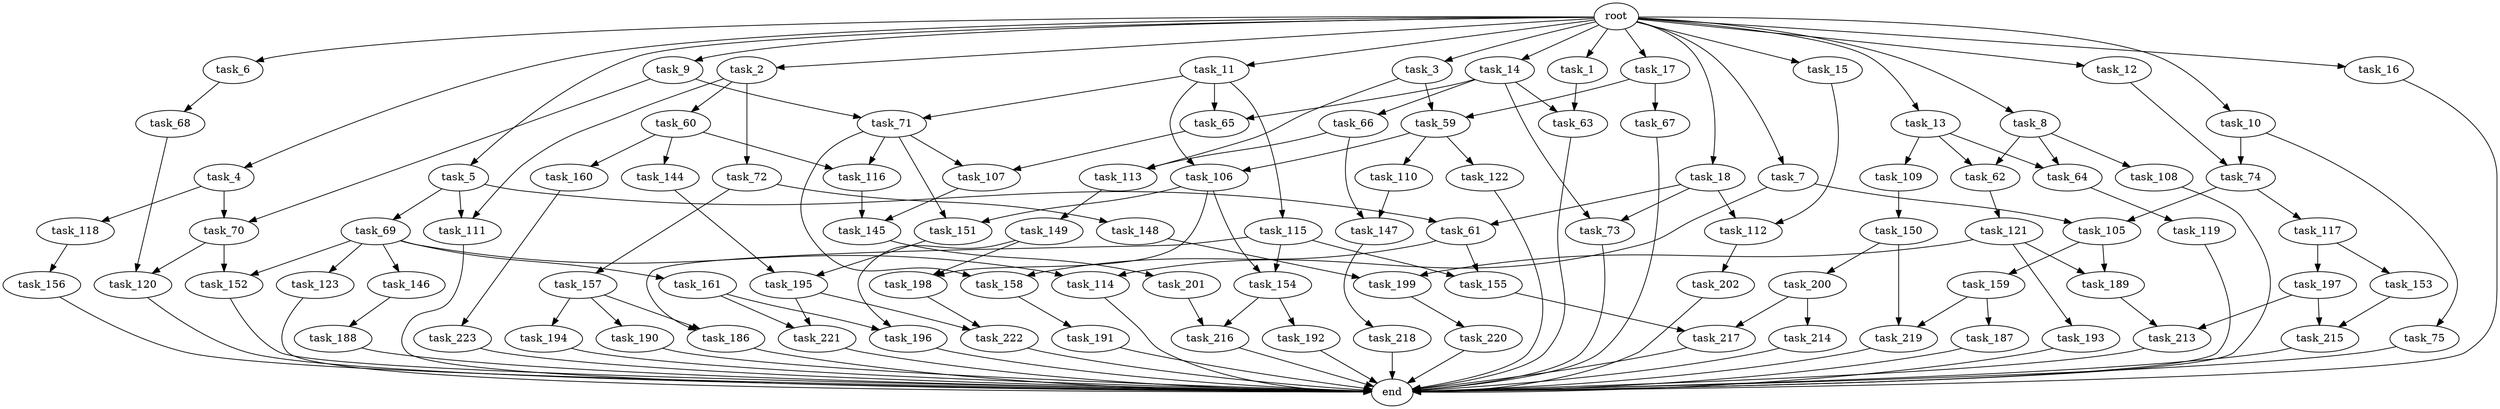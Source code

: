 digraph G {
  root [size="0.000000"];
  task_1 [size="102.400000"];
  task_2 [size="102.400000"];
  task_3 [size="102.400000"];
  task_4 [size="102.400000"];
  task_5 [size="102.400000"];
  task_6 [size="102.400000"];
  task_7 [size="102.400000"];
  task_8 [size="102.400000"];
  task_9 [size="102.400000"];
  task_10 [size="102.400000"];
  task_11 [size="102.400000"];
  task_12 [size="102.400000"];
  task_13 [size="102.400000"];
  task_14 [size="102.400000"];
  task_15 [size="102.400000"];
  task_16 [size="102.400000"];
  task_17 [size="102.400000"];
  task_18 [size="102.400000"];
  task_59 [size="38654705664.000000"];
  task_60 [size="13743895347.200001"];
  task_61 [size="49821620633.600006"];
  task_62 [size="35218731827.200005"];
  task_63 [size="35218731827.200005"];
  task_64 [size="35218731827.200005"];
  task_65 [size="76450417868.800003"];
  task_66 [size="21474836480.000000"];
  task_67 [size="7730941132.800000"];
  task_68 [size="85899345920.000000"];
  task_69 [size="7730941132.800000"];
  task_70 [size="62706522521.600006"];
  task_71 [size="109951162777.600006"];
  task_72 [size="13743895347.200001"];
  task_73 [size="63565515980.800003"];
  task_74 [size="49821620633.600006"];
  task_75 [size="42090679500.800003"];
  task_105 [size="27487790694.400002"];
  task_106 [size="140874927308.800018"];
  task_107 [size="76450417868.800003"];
  task_108 [size="21474836480.000000"];
  task_109 [size="13743895347.200001"];
  task_110 [size="85899345920.000000"];
  task_111 [size="21474836480.000000"];
  task_112 [size="49821620633.600006"];
  task_113 [size="52398601011.200005"];
  task_114 [size="55834574848.000000"];
  task_115 [size="54975581388.800003"];
  task_116 [size="109951162777.600006"];
  task_117 [size="13743895347.200001"];
  task_118 [size="7730941132.800000"];
  task_119 [size="85899345920.000000"];
  task_120 [size="89335319756.800003"];
  task_121 [size="42090679500.800003"];
  task_122 [size="85899345920.000000"];
  task_123 [size="42090679500.800003"];
  task_144 [size="54975581388.800003"];
  task_145 [size="111669149696.000000"];
  task_146 [size="42090679500.800003"];
  task_147 [size="52398601011.200005"];
  task_148 [size="7730941132.800000"];
  task_149 [size="13743895347.200001"];
  task_150 [size="7730941132.800000"];
  task_151 [size="109951162777.600006"];
  task_152 [size="45526653337.600006"];
  task_153 [size="69578470195.199997"];
  task_154 [size="62706522521.600006"];
  task_155 [size="49821620633.600006"];
  task_156 [size="30923764531.200001"];
  task_157 [size="7730941132.800000"];
  task_158 [size="97066260889.600006"];
  task_159 [size="3435973836.800000"];
  task_160 [size="54975581388.800003"];
  task_161 [size="42090679500.800003"];
  task_186 [size="29205777612.800003"];
  task_187 [size="54975581388.800003"];
  task_188 [size="69578470195.199997"];
  task_189 [size="24910810316.800003"];
  task_190 [size="21474836480.000000"];
  task_191 [size="30923764531.200001"];
  task_192 [size="30923764531.200001"];
  task_193 [size="21474836480.000000"];
  task_194 [size="21474836480.000000"];
  task_195 [size="15461882265.600000"];
  task_196 [size="109951162777.600006"];
  task_197 [size="69578470195.199997"];
  task_198 [size="109951162777.600006"];
  task_199 [size="35218731827.200005"];
  task_200 [size="21474836480.000000"];
  task_201 [size="13743895347.200001"];
  task_202 [size="7730941132.800000"];
  task_213 [size="6871947673.600000"];
  task_214 [size="42090679500.800003"];
  task_215 [size="89335319756.800003"];
  task_216 [size="44667659878.400002"];
  task_217 [size="127990025420.800003"];
  task_218 [size="7730941132.800000"];
  task_219 [size="76450417868.800003"];
  task_220 [size="13743895347.200001"];
  task_221 [size="76450417868.800003"];
  task_222 [size="24910810316.800003"];
  task_223 [size="3435973836.800000"];
  end [size="0.000000"];

  root -> task_1 [size="1.000000"];
  root -> task_2 [size="1.000000"];
  root -> task_3 [size="1.000000"];
  root -> task_4 [size="1.000000"];
  root -> task_5 [size="1.000000"];
  root -> task_6 [size="1.000000"];
  root -> task_7 [size="1.000000"];
  root -> task_8 [size="1.000000"];
  root -> task_9 [size="1.000000"];
  root -> task_10 [size="1.000000"];
  root -> task_11 [size="1.000000"];
  root -> task_12 [size="1.000000"];
  root -> task_13 [size="1.000000"];
  root -> task_14 [size="1.000000"];
  root -> task_15 [size="1.000000"];
  root -> task_16 [size="1.000000"];
  root -> task_17 [size="1.000000"];
  root -> task_18 [size="1.000000"];
  task_1 -> task_63 [size="134217728.000000"];
  task_2 -> task_60 [size="134217728.000000"];
  task_2 -> task_72 [size="134217728.000000"];
  task_2 -> task_111 [size="134217728.000000"];
  task_3 -> task_59 [size="301989888.000000"];
  task_3 -> task_113 [size="301989888.000000"];
  task_4 -> task_70 [size="75497472.000000"];
  task_4 -> task_118 [size="75497472.000000"];
  task_5 -> task_61 [size="75497472.000000"];
  task_5 -> task_69 [size="75497472.000000"];
  task_5 -> task_111 [size="75497472.000000"];
  task_6 -> task_68 [size="838860800.000000"];
  task_7 -> task_105 [size="134217728.000000"];
  task_7 -> task_114 [size="134217728.000000"];
  task_8 -> task_62 [size="209715200.000000"];
  task_8 -> task_64 [size="209715200.000000"];
  task_8 -> task_108 [size="209715200.000000"];
  task_9 -> task_70 [size="536870912.000000"];
  task_9 -> task_71 [size="536870912.000000"];
  task_10 -> task_74 [size="411041792.000000"];
  task_10 -> task_75 [size="411041792.000000"];
  task_11 -> task_65 [size="536870912.000000"];
  task_11 -> task_71 [size="536870912.000000"];
  task_11 -> task_106 [size="536870912.000000"];
  task_11 -> task_115 [size="536870912.000000"];
  task_12 -> task_74 [size="75497472.000000"];
  task_13 -> task_62 [size="134217728.000000"];
  task_13 -> task_64 [size="134217728.000000"];
  task_13 -> task_109 [size="134217728.000000"];
  task_14 -> task_63 [size="209715200.000000"];
  task_14 -> task_65 [size="209715200.000000"];
  task_14 -> task_66 [size="209715200.000000"];
  task_14 -> task_73 [size="209715200.000000"];
  task_15 -> task_112 [size="75497472.000000"];
  task_16 -> end [size="1.000000"];
  task_17 -> task_59 [size="75497472.000000"];
  task_17 -> task_67 [size="75497472.000000"];
  task_18 -> task_61 [size="411041792.000000"];
  task_18 -> task_73 [size="411041792.000000"];
  task_18 -> task_112 [size="411041792.000000"];
  task_59 -> task_106 [size="838860800.000000"];
  task_59 -> task_110 [size="838860800.000000"];
  task_59 -> task_122 [size="838860800.000000"];
  task_60 -> task_116 [size="536870912.000000"];
  task_60 -> task_144 [size="536870912.000000"];
  task_60 -> task_160 [size="536870912.000000"];
  task_61 -> task_155 [size="411041792.000000"];
  task_61 -> task_158 [size="411041792.000000"];
  task_62 -> task_121 [size="411041792.000000"];
  task_63 -> end [size="1.000000"];
  task_64 -> task_119 [size="838860800.000000"];
  task_65 -> task_107 [size="209715200.000000"];
  task_66 -> task_113 [size="209715200.000000"];
  task_66 -> task_147 [size="209715200.000000"];
  task_67 -> end [size="1.000000"];
  task_68 -> task_120 [size="838860800.000000"];
  task_69 -> task_114 [size="411041792.000000"];
  task_69 -> task_123 [size="411041792.000000"];
  task_69 -> task_146 [size="411041792.000000"];
  task_69 -> task_152 [size="411041792.000000"];
  task_69 -> task_161 [size="411041792.000000"];
  task_70 -> task_120 [size="33554432.000000"];
  task_70 -> task_152 [size="33554432.000000"];
  task_71 -> task_107 [size="536870912.000000"];
  task_71 -> task_116 [size="536870912.000000"];
  task_71 -> task_151 [size="536870912.000000"];
  task_71 -> task_158 [size="536870912.000000"];
  task_72 -> task_148 [size="75497472.000000"];
  task_72 -> task_157 [size="75497472.000000"];
  task_73 -> end [size="1.000000"];
  task_74 -> task_105 [size="134217728.000000"];
  task_74 -> task_117 [size="134217728.000000"];
  task_75 -> end [size="1.000000"];
  task_105 -> task_159 [size="33554432.000000"];
  task_105 -> task_189 [size="33554432.000000"];
  task_106 -> task_151 [size="536870912.000000"];
  task_106 -> task_154 [size="536870912.000000"];
  task_106 -> task_198 [size="536870912.000000"];
  task_107 -> task_145 [size="411041792.000000"];
  task_108 -> end [size="1.000000"];
  task_109 -> task_150 [size="75497472.000000"];
  task_110 -> task_147 [size="301989888.000000"];
  task_111 -> end [size="1.000000"];
  task_112 -> task_202 [size="75497472.000000"];
  task_113 -> task_149 [size="134217728.000000"];
  task_114 -> end [size="1.000000"];
  task_115 -> task_154 [size="75497472.000000"];
  task_115 -> task_155 [size="75497472.000000"];
  task_115 -> task_186 [size="75497472.000000"];
  task_116 -> task_145 [size="679477248.000000"];
  task_117 -> task_153 [size="679477248.000000"];
  task_117 -> task_197 [size="679477248.000000"];
  task_118 -> task_156 [size="301989888.000000"];
  task_119 -> end [size="1.000000"];
  task_120 -> end [size="1.000000"];
  task_121 -> task_189 [size="209715200.000000"];
  task_121 -> task_193 [size="209715200.000000"];
  task_121 -> task_199 [size="209715200.000000"];
  task_122 -> end [size="1.000000"];
  task_123 -> end [size="1.000000"];
  task_144 -> task_195 [size="75497472.000000"];
  task_145 -> task_201 [size="134217728.000000"];
  task_146 -> task_188 [size="679477248.000000"];
  task_147 -> task_218 [size="75497472.000000"];
  task_148 -> task_199 [size="134217728.000000"];
  task_149 -> task_196 [size="536870912.000000"];
  task_149 -> task_198 [size="536870912.000000"];
  task_150 -> task_200 [size="209715200.000000"];
  task_150 -> task_219 [size="209715200.000000"];
  task_151 -> task_195 [size="75497472.000000"];
  task_152 -> end [size="1.000000"];
  task_153 -> task_215 [size="838860800.000000"];
  task_154 -> task_192 [size="301989888.000000"];
  task_154 -> task_216 [size="301989888.000000"];
  task_155 -> task_217 [size="838860800.000000"];
  task_156 -> end [size="1.000000"];
  task_157 -> task_186 [size="209715200.000000"];
  task_157 -> task_190 [size="209715200.000000"];
  task_157 -> task_194 [size="209715200.000000"];
  task_158 -> task_191 [size="301989888.000000"];
  task_159 -> task_187 [size="536870912.000000"];
  task_159 -> task_219 [size="536870912.000000"];
  task_160 -> task_223 [size="33554432.000000"];
  task_161 -> task_196 [size="536870912.000000"];
  task_161 -> task_221 [size="536870912.000000"];
  task_186 -> end [size="1.000000"];
  task_187 -> end [size="1.000000"];
  task_188 -> end [size="1.000000"];
  task_189 -> task_213 [size="33554432.000000"];
  task_190 -> end [size="1.000000"];
  task_191 -> end [size="1.000000"];
  task_192 -> end [size="1.000000"];
  task_193 -> end [size="1.000000"];
  task_194 -> end [size="1.000000"];
  task_195 -> task_221 [size="209715200.000000"];
  task_195 -> task_222 [size="209715200.000000"];
  task_196 -> end [size="1.000000"];
  task_197 -> task_213 [size="33554432.000000"];
  task_197 -> task_215 [size="33554432.000000"];
  task_198 -> task_222 [size="33554432.000000"];
  task_199 -> task_220 [size="134217728.000000"];
  task_200 -> task_214 [size="411041792.000000"];
  task_200 -> task_217 [size="411041792.000000"];
  task_201 -> task_216 [size="134217728.000000"];
  task_202 -> end [size="1.000000"];
  task_213 -> end [size="1.000000"];
  task_214 -> end [size="1.000000"];
  task_215 -> end [size="1.000000"];
  task_216 -> end [size="1.000000"];
  task_217 -> end [size="1.000000"];
  task_218 -> end [size="1.000000"];
  task_219 -> end [size="1.000000"];
  task_220 -> end [size="1.000000"];
  task_221 -> end [size="1.000000"];
  task_222 -> end [size="1.000000"];
  task_223 -> end [size="1.000000"];
}
